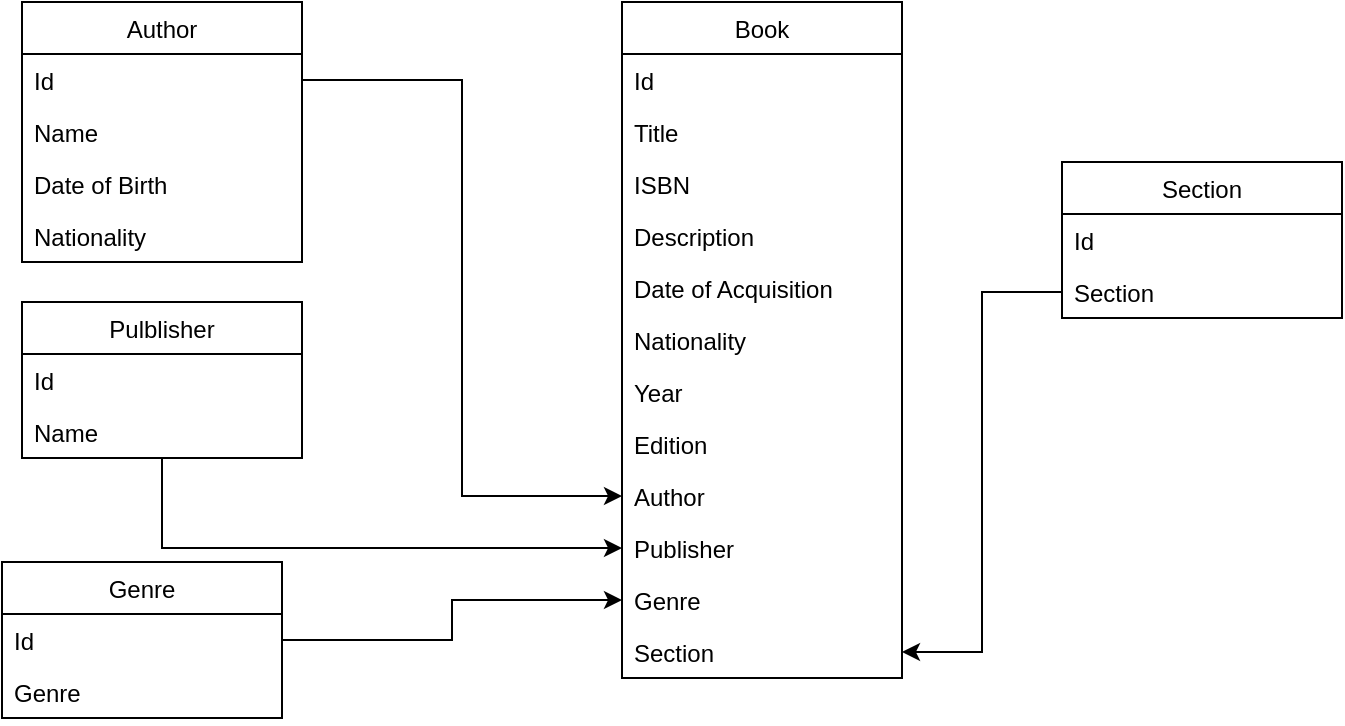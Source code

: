 <mxfile version="20.2.2" type="github">
  <diagram id="C5RBs43oDa-KdzZeNtuy" name="Page-1">
    <mxGraphModel dx="1422" dy="786" grid="1" gridSize="10" guides="1" tooltips="1" connect="1" arrows="1" fold="1" page="1" pageScale="1" pageWidth="827" pageHeight="1169" math="0" shadow="0">
      <root>
        <mxCell id="WIyWlLk6GJQsqaUBKTNV-0" />
        <mxCell id="WIyWlLk6GJQsqaUBKTNV-1" parent="WIyWlLk6GJQsqaUBKTNV-0" />
        <mxCell id="1W54wJNSnqR1B-9Diw4q-0" value="Author" style="swimlane;fontStyle=0;childLayout=stackLayout;horizontal=1;startSize=26;fillColor=none;horizontalStack=0;resizeParent=1;resizeParentMax=0;resizeLast=0;collapsible=1;marginBottom=0;" vertex="1" parent="WIyWlLk6GJQsqaUBKTNV-1">
          <mxGeometry x="100" y="60" width="140" height="130" as="geometry" />
        </mxCell>
        <mxCell id="1W54wJNSnqR1B-9Diw4q-1" value="Id" style="text;strokeColor=none;fillColor=none;align=left;verticalAlign=top;spacingLeft=4;spacingRight=4;overflow=hidden;rotatable=0;points=[[0,0.5],[1,0.5]];portConstraint=eastwest;" vertex="1" parent="1W54wJNSnqR1B-9Diw4q-0">
          <mxGeometry y="26" width="140" height="26" as="geometry" />
        </mxCell>
        <mxCell id="1W54wJNSnqR1B-9Diw4q-2" value="Name" style="text;strokeColor=none;fillColor=none;align=left;verticalAlign=top;spacingLeft=4;spacingRight=4;overflow=hidden;rotatable=0;points=[[0,0.5],[1,0.5]];portConstraint=eastwest;" vertex="1" parent="1W54wJNSnqR1B-9Diw4q-0">
          <mxGeometry y="52" width="140" height="26" as="geometry" />
        </mxCell>
        <mxCell id="1W54wJNSnqR1B-9Diw4q-3" value="Date of Birth" style="text;strokeColor=none;fillColor=none;align=left;verticalAlign=top;spacingLeft=4;spacingRight=4;overflow=hidden;rotatable=0;points=[[0,0.5],[1,0.5]];portConstraint=eastwest;" vertex="1" parent="1W54wJNSnqR1B-9Diw4q-0">
          <mxGeometry y="78" width="140" height="26" as="geometry" />
        </mxCell>
        <mxCell id="1W54wJNSnqR1B-9Diw4q-34" value="Nationality" style="text;strokeColor=none;fillColor=none;align=left;verticalAlign=top;spacingLeft=4;spacingRight=4;overflow=hidden;rotatable=0;points=[[0,0.5],[1,0.5]];portConstraint=eastwest;" vertex="1" parent="1W54wJNSnqR1B-9Diw4q-0">
          <mxGeometry y="104" width="140" height="26" as="geometry" />
        </mxCell>
        <mxCell id="1W54wJNSnqR1B-9Diw4q-4" value="Book" style="swimlane;fontStyle=0;childLayout=stackLayout;horizontal=1;startSize=26;fillColor=none;horizontalStack=0;resizeParent=1;resizeParentMax=0;resizeLast=0;collapsible=1;marginBottom=0;" vertex="1" parent="WIyWlLk6GJQsqaUBKTNV-1">
          <mxGeometry x="400" y="60" width="140" height="338" as="geometry">
            <mxRectangle x="400" y="60" width="70" height="30" as="alternateBounds" />
          </mxGeometry>
        </mxCell>
        <mxCell id="1W54wJNSnqR1B-9Diw4q-5" value="Id" style="text;strokeColor=none;fillColor=none;align=left;verticalAlign=top;spacingLeft=4;spacingRight=4;overflow=hidden;rotatable=0;points=[[0,0.5],[1,0.5]];portConstraint=eastwest;" vertex="1" parent="1W54wJNSnqR1B-9Diw4q-4">
          <mxGeometry y="26" width="140" height="26" as="geometry" />
        </mxCell>
        <mxCell id="1W54wJNSnqR1B-9Diw4q-6" value="Title" style="text;strokeColor=none;fillColor=none;align=left;verticalAlign=top;spacingLeft=4;spacingRight=4;overflow=hidden;rotatable=0;points=[[0,0.5],[1,0.5]];portConstraint=eastwest;" vertex="1" parent="1W54wJNSnqR1B-9Diw4q-4">
          <mxGeometry y="52" width="140" height="26" as="geometry" />
        </mxCell>
        <mxCell id="1W54wJNSnqR1B-9Diw4q-7" value="ISBN" style="text;strokeColor=none;fillColor=none;align=left;verticalAlign=top;spacingLeft=4;spacingRight=4;overflow=hidden;rotatable=0;points=[[0,0.5],[1,0.5]];portConstraint=eastwest;" vertex="1" parent="1W54wJNSnqR1B-9Diw4q-4">
          <mxGeometry y="78" width="140" height="26" as="geometry" />
        </mxCell>
        <mxCell id="1W54wJNSnqR1B-9Diw4q-20" value="Description" style="text;strokeColor=none;fillColor=none;align=left;verticalAlign=top;spacingLeft=4;spacingRight=4;overflow=hidden;rotatable=0;points=[[0,0.5],[1,0.5]];portConstraint=eastwest;" vertex="1" parent="1W54wJNSnqR1B-9Diw4q-4">
          <mxGeometry y="104" width="140" height="26" as="geometry" />
        </mxCell>
        <mxCell id="1W54wJNSnqR1B-9Diw4q-24" value="Date of Acquisition" style="text;strokeColor=none;fillColor=none;align=left;verticalAlign=top;spacingLeft=4;spacingRight=4;overflow=hidden;rotatable=0;points=[[0,0.5],[1,0.5]];portConstraint=eastwest;" vertex="1" parent="1W54wJNSnqR1B-9Diw4q-4">
          <mxGeometry y="130" width="140" height="26" as="geometry" />
        </mxCell>
        <mxCell id="1W54wJNSnqR1B-9Diw4q-35" value="Nationality" style="text;strokeColor=none;fillColor=none;align=left;verticalAlign=top;spacingLeft=4;spacingRight=4;overflow=hidden;rotatable=0;points=[[0,0.5],[1,0.5]];portConstraint=eastwest;" vertex="1" parent="1W54wJNSnqR1B-9Diw4q-4">
          <mxGeometry y="156" width="140" height="26" as="geometry" />
        </mxCell>
        <mxCell id="1W54wJNSnqR1B-9Diw4q-21" value="Year" style="text;strokeColor=none;fillColor=none;align=left;verticalAlign=top;spacingLeft=4;spacingRight=4;overflow=hidden;rotatable=0;points=[[0,0.5],[1,0.5]];portConstraint=eastwest;" vertex="1" parent="1W54wJNSnqR1B-9Diw4q-4">
          <mxGeometry y="182" width="140" height="26" as="geometry" />
        </mxCell>
        <mxCell id="1W54wJNSnqR1B-9Diw4q-22" value="Edition" style="text;strokeColor=none;fillColor=none;align=left;verticalAlign=top;spacingLeft=4;spacingRight=4;overflow=hidden;rotatable=0;points=[[0,0.5],[1,0.5]];portConstraint=eastwest;" vertex="1" parent="1W54wJNSnqR1B-9Diw4q-4">
          <mxGeometry y="208" width="140" height="26" as="geometry" />
        </mxCell>
        <mxCell id="1W54wJNSnqR1B-9Diw4q-25" value="Author" style="text;strokeColor=none;fillColor=none;align=left;verticalAlign=top;spacingLeft=4;spacingRight=4;overflow=hidden;rotatable=0;points=[[0,0.5],[1,0.5]];portConstraint=eastwest;" vertex="1" parent="1W54wJNSnqR1B-9Diw4q-4">
          <mxGeometry y="234" width="140" height="26" as="geometry" />
        </mxCell>
        <mxCell id="1W54wJNSnqR1B-9Diw4q-28" value="Publisher" style="text;strokeColor=none;fillColor=none;align=left;verticalAlign=top;spacingLeft=4;spacingRight=4;overflow=hidden;rotatable=0;points=[[0,0.5],[1,0.5]];portConstraint=eastwest;" vertex="1" parent="1W54wJNSnqR1B-9Diw4q-4">
          <mxGeometry y="260" width="140" height="26" as="geometry" />
        </mxCell>
        <mxCell id="1W54wJNSnqR1B-9Diw4q-30" value="Genre" style="text;strokeColor=none;fillColor=none;align=left;verticalAlign=top;spacingLeft=4;spacingRight=4;overflow=hidden;rotatable=0;points=[[0,0.5],[1,0.5]];portConstraint=eastwest;" vertex="1" parent="1W54wJNSnqR1B-9Diw4q-4">
          <mxGeometry y="286" width="140" height="26" as="geometry" />
        </mxCell>
        <mxCell id="1W54wJNSnqR1B-9Diw4q-32" value="Section" style="text;strokeColor=none;fillColor=none;align=left;verticalAlign=top;spacingLeft=4;spacingRight=4;overflow=hidden;rotatable=0;points=[[0,0.5],[1,0.5]];portConstraint=eastwest;" vertex="1" parent="1W54wJNSnqR1B-9Diw4q-4">
          <mxGeometry y="312" width="140" height="26" as="geometry" />
        </mxCell>
        <mxCell id="1W54wJNSnqR1B-9Diw4q-29" style="edgeStyle=orthogonalEdgeStyle;rounded=0;orthogonalLoop=1;jettySize=auto;html=1;" edge="1" parent="WIyWlLk6GJQsqaUBKTNV-1" source="1W54wJNSnqR1B-9Diw4q-8" target="1W54wJNSnqR1B-9Diw4q-28">
          <mxGeometry relative="1" as="geometry" />
        </mxCell>
        <mxCell id="1W54wJNSnqR1B-9Diw4q-8" value="Pulblisher" style="swimlane;fontStyle=0;childLayout=stackLayout;horizontal=1;startSize=26;fillColor=none;horizontalStack=0;resizeParent=1;resizeParentMax=0;resizeLast=0;collapsible=1;marginBottom=0;" vertex="1" parent="WIyWlLk6GJQsqaUBKTNV-1">
          <mxGeometry x="100" y="210" width="140" height="78" as="geometry" />
        </mxCell>
        <mxCell id="1W54wJNSnqR1B-9Diw4q-9" value="Id" style="text;strokeColor=none;fillColor=none;align=left;verticalAlign=top;spacingLeft=4;spacingRight=4;overflow=hidden;rotatable=0;points=[[0,0.5],[1,0.5]];portConstraint=eastwest;" vertex="1" parent="1W54wJNSnqR1B-9Diw4q-8">
          <mxGeometry y="26" width="140" height="26" as="geometry" />
        </mxCell>
        <mxCell id="1W54wJNSnqR1B-9Diw4q-10" value="Name" style="text;strokeColor=none;fillColor=none;align=left;verticalAlign=top;spacingLeft=4;spacingRight=4;overflow=hidden;rotatable=0;points=[[0,0.5],[1,0.5]];portConstraint=eastwest;" vertex="1" parent="1W54wJNSnqR1B-9Diw4q-8">
          <mxGeometry y="52" width="140" height="26" as="geometry" />
        </mxCell>
        <mxCell id="1W54wJNSnqR1B-9Diw4q-12" value="Section" style="swimlane;fontStyle=0;childLayout=stackLayout;horizontal=1;startSize=26;fillColor=none;horizontalStack=0;resizeParent=1;resizeParentMax=0;resizeLast=0;collapsible=1;marginBottom=0;" vertex="1" parent="WIyWlLk6GJQsqaUBKTNV-1">
          <mxGeometry x="620" y="140" width="140" height="78" as="geometry" />
        </mxCell>
        <mxCell id="1W54wJNSnqR1B-9Diw4q-13" value="Id" style="text;strokeColor=none;fillColor=none;align=left;verticalAlign=top;spacingLeft=4;spacingRight=4;overflow=hidden;rotatable=0;points=[[0,0.5],[1,0.5]];portConstraint=eastwest;" vertex="1" parent="1W54wJNSnqR1B-9Diw4q-12">
          <mxGeometry y="26" width="140" height="26" as="geometry" />
        </mxCell>
        <mxCell id="1W54wJNSnqR1B-9Diw4q-14" value="Section" style="text;strokeColor=none;fillColor=none;align=left;verticalAlign=top;spacingLeft=4;spacingRight=4;overflow=hidden;rotatable=0;points=[[0,0.5],[1,0.5]];portConstraint=eastwest;" vertex="1" parent="1W54wJNSnqR1B-9Diw4q-12">
          <mxGeometry y="52" width="140" height="26" as="geometry" />
        </mxCell>
        <mxCell id="1W54wJNSnqR1B-9Diw4q-17" value="Genre" style="swimlane;fontStyle=0;childLayout=stackLayout;horizontal=1;startSize=26;fillColor=none;horizontalStack=0;resizeParent=1;resizeParentMax=0;resizeLast=0;collapsible=1;marginBottom=0;" vertex="1" parent="WIyWlLk6GJQsqaUBKTNV-1">
          <mxGeometry x="90" y="340" width="140" height="78" as="geometry" />
        </mxCell>
        <mxCell id="1W54wJNSnqR1B-9Diw4q-18" value="Id" style="text;strokeColor=none;fillColor=none;align=left;verticalAlign=top;spacingLeft=4;spacingRight=4;overflow=hidden;rotatable=0;points=[[0,0.5],[1,0.5]];portConstraint=eastwest;" vertex="1" parent="1W54wJNSnqR1B-9Diw4q-17">
          <mxGeometry y="26" width="140" height="26" as="geometry" />
        </mxCell>
        <mxCell id="1W54wJNSnqR1B-9Diw4q-19" value="Genre" style="text;strokeColor=none;fillColor=none;align=left;verticalAlign=top;spacingLeft=4;spacingRight=4;overflow=hidden;rotatable=0;points=[[0,0.5],[1,0.5]];portConstraint=eastwest;" vertex="1" parent="1W54wJNSnqR1B-9Diw4q-17">
          <mxGeometry y="52" width="140" height="26" as="geometry" />
        </mxCell>
        <mxCell id="1W54wJNSnqR1B-9Diw4q-27" style="edgeStyle=orthogonalEdgeStyle;rounded=0;orthogonalLoop=1;jettySize=auto;html=1;" edge="1" parent="WIyWlLk6GJQsqaUBKTNV-1" source="1W54wJNSnqR1B-9Diw4q-1" target="1W54wJNSnqR1B-9Diw4q-25">
          <mxGeometry relative="1" as="geometry" />
        </mxCell>
        <mxCell id="1W54wJNSnqR1B-9Diw4q-31" style="edgeStyle=orthogonalEdgeStyle;rounded=0;orthogonalLoop=1;jettySize=auto;html=1;entryX=0;entryY=0.5;entryDx=0;entryDy=0;" edge="1" parent="WIyWlLk6GJQsqaUBKTNV-1" source="1W54wJNSnqR1B-9Diw4q-18" target="1W54wJNSnqR1B-9Diw4q-30">
          <mxGeometry relative="1" as="geometry" />
        </mxCell>
        <mxCell id="1W54wJNSnqR1B-9Diw4q-33" style="edgeStyle=orthogonalEdgeStyle;rounded=0;orthogonalLoop=1;jettySize=auto;html=1;" edge="1" parent="WIyWlLk6GJQsqaUBKTNV-1" source="1W54wJNSnqR1B-9Diw4q-14" target="1W54wJNSnqR1B-9Diw4q-32">
          <mxGeometry relative="1" as="geometry" />
        </mxCell>
      </root>
    </mxGraphModel>
  </diagram>
</mxfile>
